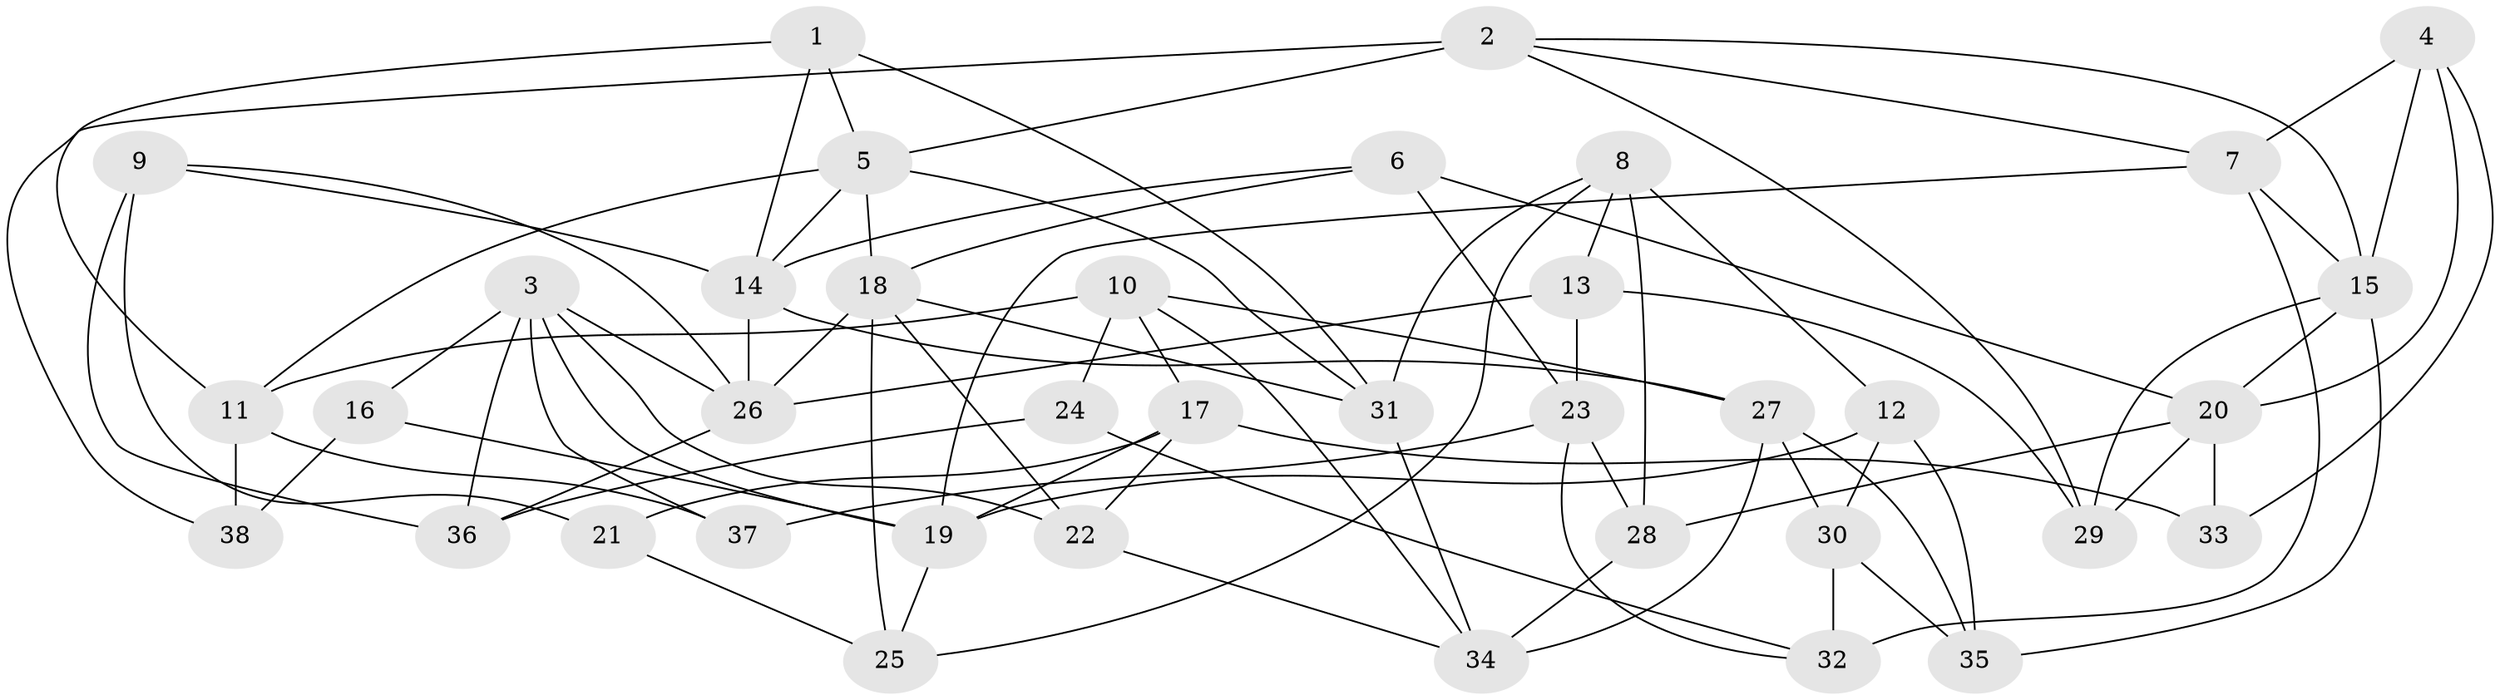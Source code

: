 // original degree distribution, {4: 1.0}
// Generated by graph-tools (version 1.1) at 2025/38/03/04/25 23:38:04]
// undirected, 38 vertices, 86 edges
graph export_dot {
  node [color=gray90,style=filled];
  1;
  2;
  3;
  4;
  5;
  6;
  7;
  8;
  9;
  10;
  11;
  12;
  13;
  14;
  15;
  16;
  17;
  18;
  19;
  20;
  21;
  22;
  23;
  24;
  25;
  26;
  27;
  28;
  29;
  30;
  31;
  32;
  33;
  34;
  35;
  36;
  37;
  38;
  1 -- 5 [weight=1.0];
  1 -- 11 [weight=1.0];
  1 -- 14 [weight=1.0];
  1 -- 31 [weight=1.0];
  2 -- 5 [weight=1.0];
  2 -- 7 [weight=1.0];
  2 -- 15 [weight=1.0];
  2 -- 29 [weight=1.0];
  2 -- 38 [weight=2.0];
  3 -- 16 [weight=1.0];
  3 -- 19 [weight=1.0];
  3 -- 22 [weight=1.0];
  3 -- 26 [weight=1.0];
  3 -- 36 [weight=1.0];
  3 -- 37 [weight=1.0];
  4 -- 7 [weight=1.0];
  4 -- 15 [weight=1.0];
  4 -- 20 [weight=1.0];
  4 -- 33 [weight=1.0];
  5 -- 11 [weight=1.0];
  5 -- 14 [weight=1.0];
  5 -- 18 [weight=1.0];
  5 -- 31 [weight=1.0];
  6 -- 14 [weight=1.0];
  6 -- 18 [weight=1.0];
  6 -- 20 [weight=1.0];
  6 -- 23 [weight=1.0];
  7 -- 15 [weight=1.0];
  7 -- 19 [weight=1.0];
  7 -- 32 [weight=2.0];
  8 -- 12 [weight=2.0];
  8 -- 13 [weight=1.0];
  8 -- 25 [weight=1.0];
  8 -- 28 [weight=1.0];
  8 -- 31 [weight=1.0];
  9 -- 14 [weight=1.0];
  9 -- 21 [weight=2.0];
  9 -- 26 [weight=1.0];
  9 -- 36 [weight=2.0];
  10 -- 11 [weight=1.0];
  10 -- 17 [weight=1.0];
  10 -- 24 [weight=1.0];
  10 -- 27 [weight=2.0];
  10 -- 34 [weight=1.0];
  11 -- 37 [weight=1.0];
  11 -- 38 [weight=2.0];
  12 -- 19 [weight=1.0];
  12 -- 30 [weight=1.0];
  12 -- 35 [weight=2.0];
  13 -- 23 [weight=1.0];
  13 -- 26 [weight=1.0];
  13 -- 29 [weight=1.0];
  14 -- 26 [weight=1.0];
  14 -- 27 [weight=1.0];
  15 -- 20 [weight=1.0];
  15 -- 29 [weight=1.0];
  15 -- 35 [weight=1.0];
  16 -- 19 [weight=1.0];
  16 -- 38 [weight=2.0];
  17 -- 19 [weight=1.0];
  17 -- 21 [weight=1.0];
  17 -- 22 [weight=1.0];
  17 -- 33 [weight=2.0];
  18 -- 22 [weight=1.0];
  18 -- 25 [weight=1.0];
  18 -- 26 [weight=1.0];
  18 -- 31 [weight=1.0];
  19 -- 25 [weight=1.0];
  20 -- 28 [weight=1.0];
  20 -- 29 [weight=1.0];
  20 -- 33 [weight=1.0];
  21 -- 25 [weight=1.0];
  22 -- 34 [weight=1.0];
  23 -- 28 [weight=1.0];
  23 -- 32 [weight=1.0];
  23 -- 37 [weight=2.0];
  24 -- 32 [weight=1.0];
  24 -- 36 [weight=2.0];
  26 -- 36 [weight=1.0];
  27 -- 30 [weight=1.0];
  27 -- 34 [weight=1.0];
  27 -- 35 [weight=1.0];
  28 -- 34 [weight=1.0];
  30 -- 32 [weight=2.0];
  30 -- 35 [weight=2.0];
  31 -- 34 [weight=2.0];
}
